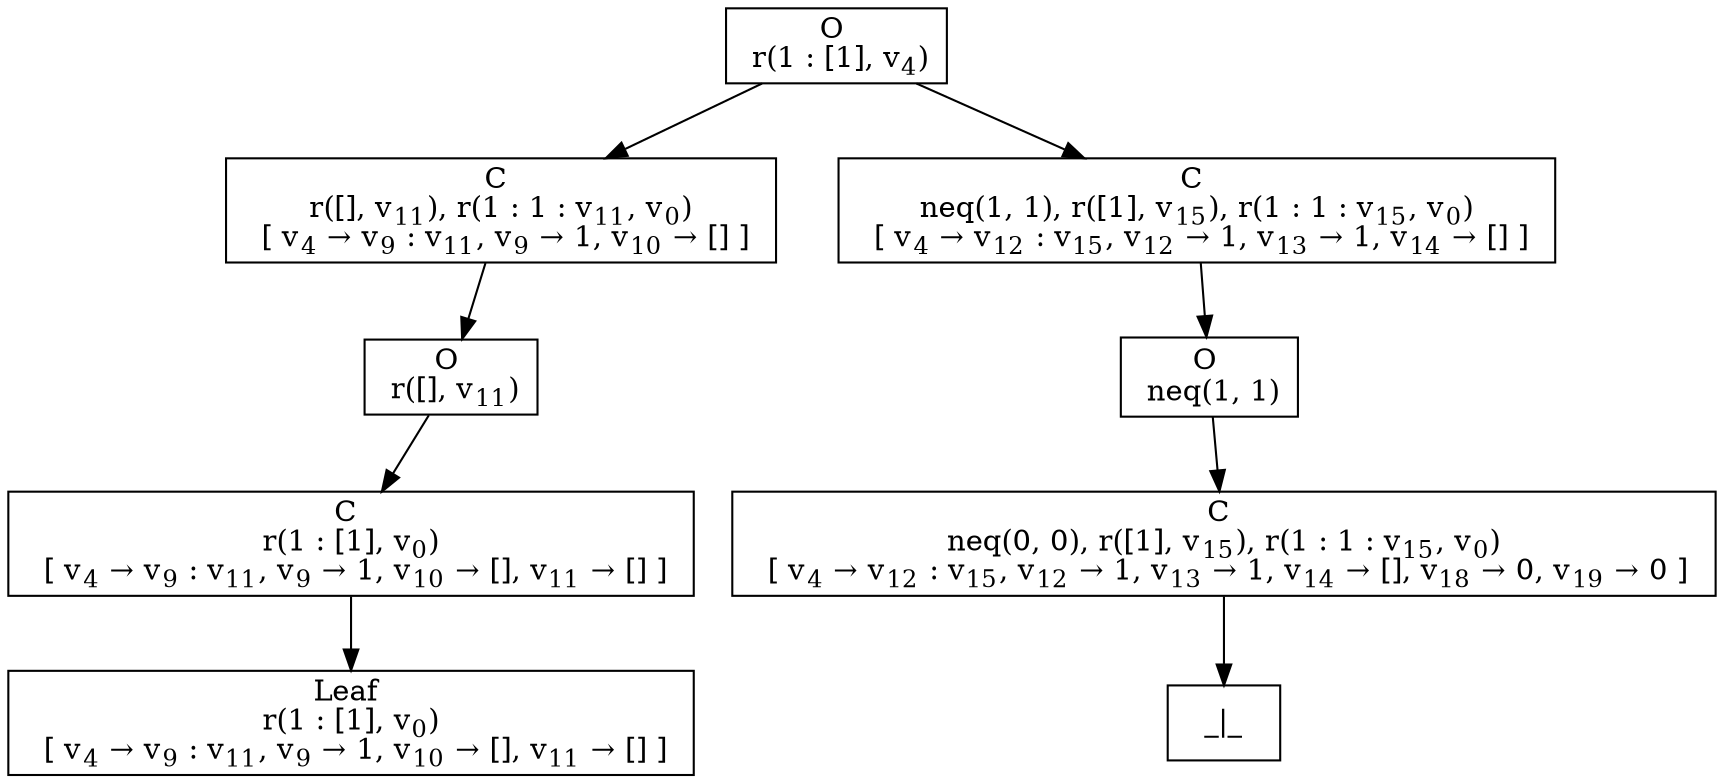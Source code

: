 digraph {
    graph [rankdir=TB
          ,bgcolor=transparent];
    node [shape=box
         ,fillcolor=white
         ,style=filled];
    0 [label=<O <BR/> r(1 : [1], v<SUB>4</SUB>)>];
    1 [label=<C <BR/> r([], v<SUB>11</SUB>), r(1 : 1 : v<SUB>11</SUB>, v<SUB>0</SUB>) <BR/>  [ v<SUB>4</SUB> &rarr; v<SUB>9</SUB> : v<SUB>11</SUB>, v<SUB>9</SUB> &rarr; 1, v<SUB>10</SUB> &rarr; [] ] >];
    2 [label=<C <BR/> neq(1, 1), r([1], v<SUB>15</SUB>), r(1 : 1 : v<SUB>15</SUB>, v<SUB>0</SUB>) <BR/>  [ v<SUB>4</SUB> &rarr; v<SUB>12</SUB> : v<SUB>15</SUB>, v<SUB>12</SUB> &rarr; 1, v<SUB>13</SUB> &rarr; 1, v<SUB>14</SUB> &rarr; [] ] >];
    3 [label=<O <BR/> r([], v<SUB>11</SUB>)>];
    4 [label=<C <BR/> r(1 : [1], v<SUB>0</SUB>) <BR/>  [ v<SUB>4</SUB> &rarr; v<SUB>9</SUB> : v<SUB>11</SUB>, v<SUB>9</SUB> &rarr; 1, v<SUB>10</SUB> &rarr; [], v<SUB>11</SUB> &rarr; [] ] >];
    5 [label=<Leaf <BR/> r(1 : [1], v<SUB>0</SUB>) <BR/>  [ v<SUB>4</SUB> &rarr; v<SUB>9</SUB> : v<SUB>11</SUB>, v<SUB>9</SUB> &rarr; 1, v<SUB>10</SUB> &rarr; [], v<SUB>11</SUB> &rarr; [] ] >];
    6 [label=<O <BR/> neq(1, 1)>];
    7 [label=<C <BR/> neq(0, 0), r([1], v<SUB>15</SUB>), r(1 : 1 : v<SUB>15</SUB>, v<SUB>0</SUB>) <BR/>  [ v<SUB>4</SUB> &rarr; v<SUB>12</SUB> : v<SUB>15</SUB>, v<SUB>12</SUB> &rarr; 1, v<SUB>13</SUB> &rarr; 1, v<SUB>14</SUB> &rarr; [], v<SUB>18</SUB> &rarr; 0, v<SUB>19</SUB> &rarr; 0 ] >];
    8 [label=<_|_>];
    0 -> 1 [label=""];
    0 -> 2 [label=""];
    1 -> 3 [label=""];
    2 -> 6 [label=""];
    3 -> 4 [label=""];
    4 -> 5 [label=""];
    6 -> 7 [label=""];
    7 -> 8 [label=""];
}